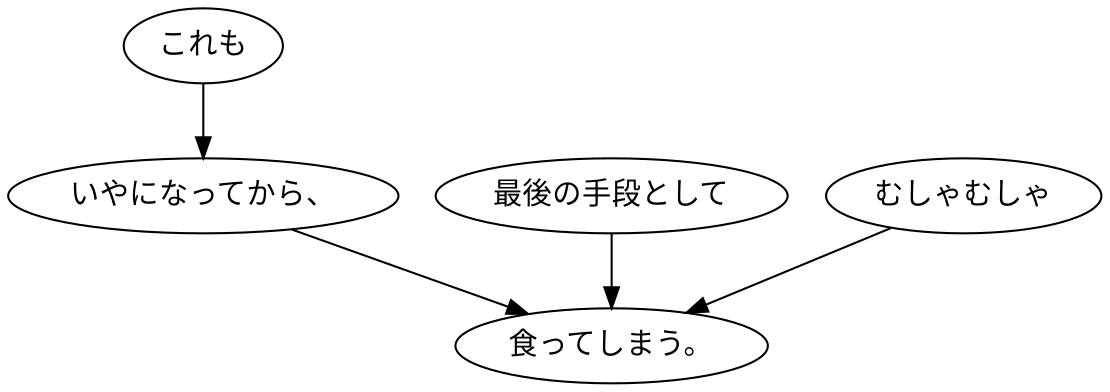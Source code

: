 digraph graph4006 {
	node0 [label="これも"];
	node1 [label="いやになってから、"];
	node2 [label="最後の手段として"];
	node3 [label="むしゃむしゃ"];
	node4 [label="食ってしまう。"];
	node0 -> node1;
	node1 -> node4;
	node2 -> node4;
	node3 -> node4;
}
